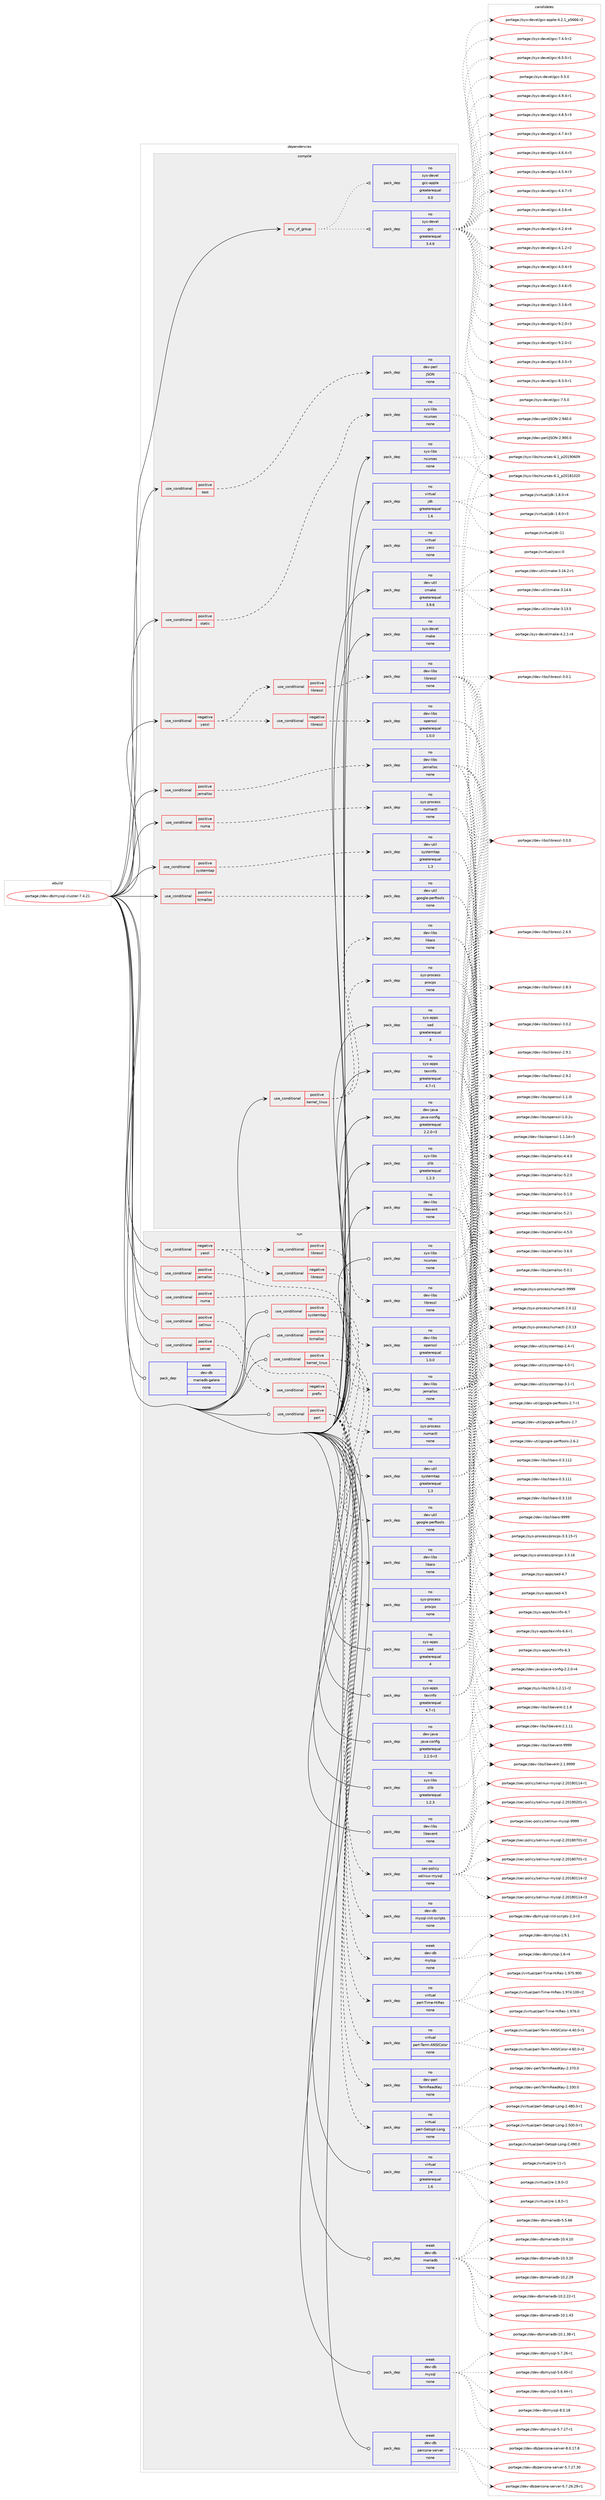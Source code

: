 digraph prolog {

# *************
# Graph options
# *************

newrank=true;
concentrate=true;
compound=true;
graph [rankdir=LR,fontname=Helvetica,fontsize=10,ranksep=1.5];#, ranksep=2.5, nodesep=0.2];
edge  [arrowhead=vee];
node  [fontname=Helvetica,fontsize=10];

# **********
# The ebuild
# **********

subgraph cluster_leftcol {
color=gray;
label=<<i>ebuild</i>>;
id [label="portage://dev-db/mysql-cluster-7.4.21", color=red, width=4, href="../dev-db/mysql-cluster-7.4.21.svg"];
}

# ****************
# The dependencies
# ****************

subgraph cluster_midcol {
color=gray;
label=<<i>dependencies</i>>;
subgraph cluster_compile {
fillcolor="#eeeeee";
style=filled;
label=<<i>compile</i>>;
subgraph any6999 {
dependency581960 [label=<<TABLE BORDER="0" CELLBORDER="1" CELLSPACING="0" CELLPADDING="4"><TR><TD CELLPADDING="10">any_of_group</TD></TR></TABLE>>, shape=none, color=red];subgraph pack436909 {
dependency581961 [label=<<TABLE BORDER="0" CELLBORDER="1" CELLSPACING="0" CELLPADDING="4" WIDTH="220"><TR><TD ROWSPAN="6" CELLPADDING="30">pack_dep</TD></TR><TR><TD WIDTH="110">no</TD></TR><TR><TD>sys-devel</TD></TR><TR><TD>gcc</TD></TR><TR><TD>greaterequal</TD></TR><TR><TD>3.4.6</TD></TR></TABLE>>, shape=none, color=blue];
}
dependency581960:e -> dependency581961:w [weight=20,style="dotted",arrowhead="oinv"];
subgraph pack436910 {
dependency581962 [label=<<TABLE BORDER="0" CELLBORDER="1" CELLSPACING="0" CELLPADDING="4" WIDTH="220"><TR><TD ROWSPAN="6" CELLPADDING="30">pack_dep</TD></TR><TR><TD WIDTH="110">no</TD></TR><TR><TD>sys-devel</TD></TR><TR><TD>gcc-apple</TD></TR><TR><TD>greaterequal</TD></TR><TR><TD>4.0</TD></TR></TABLE>>, shape=none, color=blue];
}
dependency581960:e -> dependency581962:w [weight=20,style="dotted",arrowhead="oinv"];
}
id:e -> dependency581960:w [weight=20,style="solid",arrowhead="vee"];
subgraph cond137811 {
dependency581963 [label=<<TABLE BORDER="0" CELLBORDER="1" CELLSPACING="0" CELLPADDING="4"><TR><TD ROWSPAN="3" CELLPADDING="10">use_conditional</TD></TR><TR><TD>negative</TD></TR><TR><TD>yassl</TD></TR></TABLE>>, shape=none, color=red];
subgraph cond137812 {
dependency581964 [label=<<TABLE BORDER="0" CELLBORDER="1" CELLSPACING="0" CELLPADDING="4"><TR><TD ROWSPAN="3" CELLPADDING="10">use_conditional</TD></TR><TR><TD>negative</TD></TR><TR><TD>libressl</TD></TR></TABLE>>, shape=none, color=red];
subgraph pack436911 {
dependency581965 [label=<<TABLE BORDER="0" CELLBORDER="1" CELLSPACING="0" CELLPADDING="4" WIDTH="220"><TR><TD ROWSPAN="6" CELLPADDING="30">pack_dep</TD></TR><TR><TD WIDTH="110">no</TD></TR><TR><TD>dev-libs</TD></TR><TR><TD>openssl</TD></TR><TR><TD>greaterequal</TD></TR><TR><TD>1.0.0</TD></TR></TABLE>>, shape=none, color=blue];
}
dependency581964:e -> dependency581965:w [weight=20,style="dashed",arrowhead="vee"];
}
dependency581963:e -> dependency581964:w [weight=20,style="dashed",arrowhead="vee"];
subgraph cond137813 {
dependency581966 [label=<<TABLE BORDER="0" CELLBORDER="1" CELLSPACING="0" CELLPADDING="4"><TR><TD ROWSPAN="3" CELLPADDING="10">use_conditional</TD></TR><TR><TD>positive</TD></TR><TR><TD>libressl</TD></TR></TABLE>>, shape=none, color=red];
subgraph pack436912 {
dependency581967 [label=<<TABLE BORDER="0" CELLBORDER="1" CELLSPACING="0" CELLPADDING="4" WIDTH="220"><TR><TD ROWSPAN="6" CELLPADDING="30">pack_dep</TD></TR><TR><TD WIDTH="110">no</TD></TR><TR><TD>dev-libs</TD></TR><TR><TD>libressl</TD></TR><TR><TD>none</TD></TR><TR><TD></TD></TR></TABLE>>, shape=none, color=blue];
}
dependency581966:e -> dependency581967:w [weight=20,style="dashed",arrowhead="vee"];
}
dependency581963:e -> dependency581966:w [weight=20,style="dashed",arrowhead="vee"];
}
id:e -> dependency581963:w [weight=20,style="solid",arrowhead="vee"];
subgraph cond137814 {
dependency581968 [label=<<TABLE BORDER="0" CELLBORDER="1" CELLSPACING="0" CELLPADDING="4"><TR><TD ROWSPAN="3" CELLPADDING="10">use_conditional</TD></TR><TR><TD>positive</TD></TR><TR><TD>jemalloc</TD></TR></TABLE>>, shape=none, color=red];
subgraph pack436913 {
dependency581969 [label=<<TABLE BORDER="0" CELLBORDER="1" CELLSPACING="0" CELLPADDING="4" WIDTH="220"><TR><TD ROWSPAN="6" CELLPADDING="30">pack_dep</TD></TR><TR><TD WIDTH="110">no</TD></TR><TR><TD>dev-libs</TD></TR><TR><TD>jemalloc</TD></TR><TR><TD>none</TD></TR><TR><TD></TD></TR></TABLE>>, shape=none, color=blue];
}
dependency581968:e -> dependency581969:w [weight=20,style="dashed",arrowhead="vee"];
}
id:e -> dependency581968:w [weight=20,style="solid",arrowhead="vee"];
subgraph cond137815 {
dependency581970 [label=<<TABLE BORDER="0" CELLBORDER="1" CELLSPACING="0" CELLPADDING="4"><TR><TD ROWSPAN="3" CELLPADDING="10">use_conditional</TD></TR><TR><TD>positive</TD></TR><TR><TD>kernel_linux</TD></TR></TABLE>>, shape=none, color=red];
subgraph pack436914 {
dependency581971 [label=<<TABLE BORDER="0" CELLBORDER="1" CELLSPACING="0" CELLPADDING="4" WIDTH="220"><TR><TD ROWSPAN="6" CELLPADDING="30">pack_dep</TD></TR><TR><TD WIDTH="110">no</TD></TR><TR><TD>sys-process</TD></TR><TR><TD>procps</TD></TR><TR><TD>none</TD></TR><TR><TD></TD></TR></TABLE>>, shape=none, color=blue];
}
dependency581970:e -> dependency581971:w [weight=20,style="dashed",arrowhead="vee"];
subgraph pack436915 {
dependency581972 [label=<<TABLE BORDER="0" CELLBORDER="1" CELLSPACING="0" CELLPADDING="4" WIDTH="220"><TR><TD ROWSPAN="6" CELLPADDING="30">pack_dep</TD></TR><TR><TD WIDTH="110">no</TD></TR><TR><TD>dev-libs</TD></TR><TR><TD>libaio</TD></TR><TR><TD>none</TD></TR><TR><TD></TD></TR></TABLE>>, shape=none, color=blue];
}
dependency581970:e -> dependency581972:w [weight=20,style="dashed",arrowhead="vee"];
}
id:e -> dependency581970:w [weight=20,style="solid",arrowhead="vee"];
subgraph cond137816 {
dependency581973 [label=<<TABLE BORDER="0" CELLBORDER="1" CELLSPACING="0" CELLPADDING="4"><TR><TD ROWSPAN="3" CELLPADDING="10">use_conditional</TD></TR><TR><TD>positive</TD></TR><TR><TD>numa</TD></TR></TABLE>>, shape=none, color=red];
subgraph pack436916 {
dependency581974 [label=<<TABLE BORDER="0" CELLBORDER="1" CELLSPACING="0" CELLPADDING="4" WIDTH="220"><TR><TD ROWSPAN="6" CELLPADDING="30">pack_dep</TD></TR><TR><TD WIDTH="110">no</TD></TR><TR><TD>sys-process</TD></TR><TR><TD>numactl</TD></TR><TR><TD>none</TD></TR><TR><TD></TD></TR></TABLE>>, shape=none, color=blue];
}
dependency581973:e -> dependency581974:w [weight=20,style="dashed",arrowhead="vee"];
}
id:e -> dependency581973:w [weight=20,style="solid",arrowhead="vee"];
subgraph cond137817 {
dependency581975 [label=<<TABLE BORDER="0" CELLBORDER="1" CELLSPACING="0" CELLPADDING="4"><TR><TD ROWSPAN="3" CELLPADDING="10">use_conditional</TD></TR><TR><TD>positive</TD></TR><TR><TD>static</TD></TR></TABLE>>, shape=none, color=red];
subgraph pack436917 {
dependency581976 [label=<<TABLE BORDER="0" CELLBORDER="1" CELLSPACING="0" CELLPADDING="4" WIDTH="220"><TR><TD ROWSPAN="6" CELLPADDING="30">pack_dep</TD></TR><TR><TD WIDTH="110">no</TD></TR><TR><TD>sys-libs</TD></TR><TR><TD>ncurses</TD></TR><TR><TD>none</TD></TR><TR><TD></TD></TR></TABLE>>, shape=none, color=blue];
}
dependency581975:e -> dependency581976:w [weight=20,style="dashed",arrowhead="vee"];
}
id:e -> dependency581975:w [weight=20,style="solid",arrowhead="vee"];
subgraph cond137818 {
dependency581977 [label=<<TABLE BORDER="0" CELLBORDER="1" CELLSPACING="0" CELLPADDING="4"><TR><TD ROWSPAN="3" CELLPADDING="10">use_conditional</TD></TR><TR><TD>positive</TD></TR><TR><TD>systemtap</TD></TR></TABLE>>, shape=none, color=red];
subgraph pack436918 {
dependency581978 [label=<<TABLE BORDER="0" CELLBORDER="1" CELLSPACING="0" CELLPADDING="4" WIDTH="220"><TR><TD ROWSPAN="6" CELLPADDING="30">pack_dep</TD></TR><TR><TD WIDTH="110">no</TD></TR><TR><TD>dev-util</TD></TR><TR><TD>systemtap</TD></TR><TR><TD>greaterequal</TD></TR><TR><TD>1.3</TD></TR></TABLE>>, shape=none, color=blue];
}
dependency581977:e -> dependency581978:w [weight=20,style="dashed",arrowhead="vee"];
}
id:e -> dependency581977:w [weight=20,style="solid",arrowhead="vee"];
subgraph cond137819 {
dependency581979 [label=<<TABLE BORDER="0" CELLBORDER="1" CELLSPACING="0" CELLPADDING="4"><TR><TD ROWSPAN="3" CELLPADDING="10">use_conditional</TD></TR><TR><TD>positive</TD></TR><TR><TD>tcmalloc</TD></TR></TABLE>>, shape=none, color=red];
subgraph pack436919 {
dependency581980 [label=<<TABLE BORDER="0" CELLBORDER="1" CELLSPACING="0" CELLPADDING="4" WIDTH="220"><TR><TD ROWSPAN="6" CELLPADDING="30">pack_dep</TD></TR><TR><TD WIDTH="110">no</TD></TR><TR><TD>dev-util</TD></TR><TR><TD>google-perftools</TD></TR><TR><TD>none</TD></TR><TR><TD></TD></TR></TABLE>>, shape=none, color=blue];
}
dependency581979:e -> dependency581980:w [weight=20,style="dashed",arrowhead="vee"];
}
id:e -> dependency581979:w [weight=20,style="solid",arrowhead="vee"];
subgraph cond137820 {
dependency581981 [label=<<TABLE BORDER="0" CELLBORDER="1" CELLSPACING="0" CELLPADDING="4"><TR><TD ROWSPAN="3" CELLPADDING="10">use_conditional</TD></TR><TR><TD>positive</TD></TR><TR><TD>test</TD></TR></TABLE>>, shape=none, color=red];
subgraph pack436920 {
dependency581982 [label=<<TABLE BORDER="0" CELLBORDER="1" CELLSPACING="0" CELLPADDING="4" WIDTH="220"><TR><TD ROWSPAN="6" CELLPADDING="30">pack_dep</TD></TR><TR><TD WIDTH="110">no</TD></TR><TR><TD>dev-perl</TD></TR><TR><TD>JSON</TD></TR><TR><TD>none</TD></TR><TR><TD></TD></TR></TABLE>>, shape=none, color=blue];
}
dependency581981:e -> dependency581982:w [weight=20,style="dashed",arrowhead="vee"];
}
id:e -> dependency581981:w [weight=20,style="solid",arrowhead="vee"];
subgraph pack436921 {
dependency581983 [label=<<TABLE BORDER="0" CELLBORDER="1" CELLSPACING="0" CELLPADDING="4" WIDTH="220"><TR><TD ROWSPAN="6" CELLPADDING="30">pack_dep</TD></TR><TR><TD WIDTH="110">no</TD></TR><TR><TD>dev-java</TD></TR><TR><TD>java-config</TD></TR><TR><TD>greaterequal</TD></TR><TR><TD>2.2.0-r3</TD></TR></TABLE>>, shape=none, color=blue];
}
id:e -> dependency581983:w [weight=20,style="solid",arrowhead="vee"];
subgraph pack436922 {
dependency581984 [label=<<TABLE BORDER="0" CELLBORDER="1" CELLSPACING="0" CELLPADDING="4" WIDTH="220"><TR><TD ROWSPAN="6" CELLPADDING="30">pack_dep</TD></TR><TR><TD WIDTH="110">no</TD></TR><TR><TD>dev-libs</TD></TR><TR><TD>libevent</TD></TR><TR><TD>none</TD></TR><TR><TD></TD></TR></TABLE>>, shape=none, color=blue];
}
id:e -> dependency581984:w [weight=20,style="solid",arrowhead="vee"];
subgraph pack436923 {
dependency581985 [label=<<TABLE BORDER="0" CELLBORDER="1" CELLSPACING="0" CELLPADDING="4" WIDTH="220"><TR><TD ROWSPAN="6" CELLPADDING="30">pack_dep</TD></TR><TR><TD WIDTH="110">no</TD></TR><TR><TD>dev-util</TD></TR><TR><TD>cmake</TD></TR><TR><TD>greaterequal</TD></TR><TR><TD>3.9.6</TD></TR></TABLE>>, shape=none, color=blue];
}
id:e -> dependency581985:w [weight=20,style="solid",arrowhead="vee"];
subgraph pack436924 {
dependency581986 [label=<<TABLE BORDER="0" CELLBORDER="1" CELLSPACING="0" CELLPADDING="4" WIDTH="220"><TR><TD ROWSPAN="6" CELLPADDING="30">pack_dep</TD></TR><TR><TD WIDTH="110">no</TD></TR><TR><TD>sys-apps</TD></TR><TR><TD>sed</TD></TR><TR><TD>greaterequal</TD></TR><TR><TD>4</TD></TR></TABLE>>, shape=none, color=blue];
}
id:e -> dependency581986:w [weight=20,style="solid",arrowhead="vee"];
subgraph pack436925 {
dependency581987 [label=<<TABLE BORDER="0" CELLBORDER="1" CELLSPACING="0" CELLPADDING="4" WIDTH="220"><TR><TD ROWSPAN="6" CELLPADDING="30">pack_dep</TD></TR><TR><TD WIDTH="110">no</TD></TR><TR><TD>sys-apps</TD></TR><TR><TD>texinfo</TD></TR><TR><TD>greaterequal</TD></TR><TR><TD>4.7-r1</TD></TR></TABLE>>, shape=none, color=blue];
}
id:e -> dependency581987:w [weight=20,style="solid",arrowhead="vee"];
subgraph pack436926 {
dependency581988 [label=<<TABLE BORDER="0" CELLBORDER="1" CELLSPACING="0" CELLPADDING="4" WIDTH="220"><TR><TD ROWSPAN="6" CELLPADDING="30">pack_dep</TD></TR><TR><TD WIDTH="110">no</TD></TR><TR><TD>sys-devel</TD></TR><TR><TD>make</TD></TR><TR><TD>none</TD></TR><TR><TD></TD></TR></TABLE>>, shape=none, color=blue];
}
id:e -> dependency581988:w [weight=20,style="solid",arrowhead="vee"];
subgraph pack436927 {
dependency581989 [label=<<TABLE BORDER="0" CELLBORDER="1" CELLSPACING="0" CELLPADDING="4" WIDTH="220"><TR><TD ROWSPAN="6" CELLPADDING="30">pack_dep</TD></TR><TR><TD WIDTH="110">no</TD></TR><TR><TD>sys-libs</TD></TR><TR><TD>ncurses</TD></TR><TR><TD>none</TD></TR><TR><TD></TD></TR></TABLE>>, shape=none, color=blue];
}
id:e -> dependency581989:w [weight=20,style="solid",arrowhead="vee"];
subgraph pack436928 {
dependency581990 [label=<<TABLE BORDER="0" CELLBORDER="1" CELLSPACING="0" CELLPADDING="4" WIDTH="220"><TR><TD ROWSPAN="6" CELLPADDING="30">pack_dep</TD></TR><TR><TD WIDTH="110">no</TD></TR><TR><TD>sys-libs</TD></TR><TR><TD>zlib</TD></TR><TR><TD>greaterequal</TD></TR><TR><TD>1.2.3</TD></TR></TABLE>>, shape=none, color=blue];
}
id:e -> dependency581990:w [weight=20,style="solid",arrowhead="vee"];
subgraph pack436929 {
dependency581991 [label=<<TABLE BORDER="0" CELLBORDER="1" CELLSPACING="0" CELLPADDING="4" WIDTH="220"><TR><TD ROWSPAN="6" CELLPADDING="30">pack_dep</TD></TR><TR><TD WIDTH="110">no</TD></TR><TR><TD>virtual</TD></TR><TR><TD>jdk</TD></TR><TR><TD>greaterequal</TD></TR><TR><TD>1.6</TD></TR></TABLE>>, shape=none, color=blue];
}
id:e -> dependency581991:w [weight=20,style="solid",arrowhead="vee"];
subgraph pack436930 {
dependency581992 [label=<<TABLE BORDER="0" CELLBORDER="1" CELLSPACING="0" CELLPADDING="4" WIDTH="220"><TR><TD ROWSPAN="6" CELLPADDING="30">pack_dep</TD></TR><TR><TD WIDTH="110">no</TD></TR><TR><TD>virtual</TD></TR><TR><TD>yacc</TD></TR><TR><TD>none</TD></TR><TR><TD></TD></TR></TABLE>>, shape=none, color=blue];
}
id:e -> dependency581992:w [weight=20,style="solid",arrowhead="vee"];
}
subgraph cluster_compileandrun {
fillcolor="#eeeeee";
style=filled;
label=<<i>compile and run</i>>;
}
subgraph cluster_run {
fillcolor="#eeeeee";
style=filled;
label=<<i>run</i>>;
subgraph cond137821 {
dependency581993 [label=<<TABLE BORDER="0" CELLBORDER="1" CELLSPACING="0" CELLPADDING="4"><TR><TD ROWSPAN="3" CELLPADDING="10">use_conditional</TD></TR><TR><TD>negative</TD></TR><TR><TD>yassl</TD></TR></TABLE>>, shape=none, color=red];
subgraph cond137822 {
dependency581994 [label=<<TABLE BORDER="0" CELLBORDER="1" CELLSPACING="0" CELLPADDING="4"><TR><TD ROWSPAN="3" CELLPADDING="10">use_conditional</TD></TR><TR><TD>negative</TD></TR><TR><TD>libressl</TD></TR></TABLE>>, shape=none, color=red];
subgraph pack436931 {
dependency581995 [label=<<TABLE BORDER="0" CELLBORDER="1" CELLSPACING="0" CELLPADDING="4" WIDTH="220"><TR><TD ROWSPAN="6" CELLPADDING="30">pack_dep</TD></TR><TR><TD WIDTH="110">no</TD></TR><TR><TD>dev-libs</TD></TR><TR><TD>openssl</TD></TR><TR><TD>greaterequal</TD></TR><TR><TD>1.0.0</TD></TR></TABLE>>, shape=none, color=blue];
}
dependency581994:e -> dependency581995:w [weight=20,style="dashed",arrowhead="vee"];
}
dependency581993:e -> dependency581994:w [weight=20,style="dashed",arrowhead="vee"];
subgraph cond137823 {
dependency581996 [label=<<TABLE BORDER="0" CELLBORDER="1" CELLSPACING="0" CELLPADDING="4"><TR><TD ROWSPAN="3" CELLPADDING="10">use_conditional</TD></TR><TR><TD>positive</TD></TR><TR><TD>libressl</TD></TR></TABLE>>, shape=none, color=red];
subgraph pack436932 {
dependency581997 [label=<<TABLE BORDER="0" CELLBORDER="1" CELLSPACING="0" CELLPADDING="4" WIDTH="220"><TR><TD ROWSPAN="6" CELLPADDING="30">pack_dep</TD></TR><TR><TD WIDTH="110">no</TD></TR><TR><TD>dev-libs</TD></TR><TR><TD>libressl</TD></TR><TR><TD>none</TD></TR><TR><TD></TD></TR></TABLE>>, shape=none, color=blue];
}
dependency581996:e -> dependency581997:w [weight=20,style="dashed",arrowhead="vee"];
}
dependency581993:e -> dependency581996:w [weight=20,style="dashed",arrowhead="vee"];
}
id:e -> dependency581993:w [weight=20,style="solid",arrowhead="odot"];
subgraph cond137824 {
dependency581998 [label=<<TABLE BORDER="0" CELLBORDER="1" CELLSPACING="0" CELLPADDING="4"><TR><TD ROWSPAN="3" CELLPADDING="10">use_conditional</TD></TR><TR><TD>positive</TD></TR><TR><TD>jemalloc</TD></TR></TABLE>>, shape=none, color=red];
subgraph pack436933 {
dependency581999 [label=<<TABLE BORDER="0" CELLBORDER="1" CELLSPACING="0" CELLPADDING="4" WIDTH="220"><TR><TD ROWSPAN="6" CELLPADDING="30">pack_dep</TD></TR><TR><TD WIDTH="110">no</TD></TR><TR><TD>dev-libs</TD></TR><TR><TD>jemalloc</TD></TR><TR><TD>none</TD></TR><TR><TD></TD></TR></TABLE>>, shape=none, color=blue];
}
dependency581998:e -> dependency581999:w [weight=20,style="dashed",arrowhead="vee"];
}
id:e -> dependency581998:w [weight=20,style="solid",arrowhead="odot"];
subgraph cond137825 {
dependency582000 [label=<<TABLE BORDER="0" CELLBORDER="1" CELLSPACING="0" CELLPADDING="4"><TR><TD ROWSPAN="3" CELLPADDING="10">use_conditional</TD></TR><TR><TD>positive</TD></TR><TR><TD>kernel_linux</TD></TR></TABLE>>, shape=none, color=red];
subgraph pack436934 {
dependency582001 [label=<<TABLE BORDER="0" CELLBORDER="1" CELLSPACING="0" CELLPADDING="4" WIDTH="220"><TR><TD ROWSPAN="6" CELLPADDING="30">pack_dep</TD></TR><TR><TD WIDTH="110">no</TD></TR><TR><TD>sys-process</TD></TR><TR><TD>procps</TD></TR><TR><TD>none</TD></TR><TR><TD></TD></TR></TABLE>>, shape=none, color=blue];
}
dependency582000:e -> dependency582001:w [weight=20,style="dashed",arrowhead="vee"];
subgraph pack436935 {
dependency582002 [label=<<TABLE BORDER="0" CELLBORDER="1" CELLSPACING="0" CELLPADDING="4" WIDTH="220"><TR><TD ROWSPAN="6" CELLPADDING="30">pack_dep</TD></TR><TR><TD WIDTH="110">no</TD></TR><TR><TD>dev-libs</TD></TR><TR><TD>libaio</TD></TR><TR><TD>none</TD></TR><TR><TD></TD></TR></TABLE>>, shape=none, color=blue];
}
dependency582000:e -> dependency582002:w [weight=20,style="dashed",arrowhead="vee"];
}
id:e -> dependency582000:w [weight=20,style="solid",arrowhead="odot"];
subgraph cond137826 {
dependency582003 [label=<<TABLE BORDER="0" CELLBORDER="1" CELLSPACING="0" CELLPADDING="4"><TR><TD ROWSPAN="3" CELLPADDING="10">use_conditional</TD></TR><TR><TD>positive</TD></TR><TR><TD>numa</TD></TR></TABLE>>, shape=none, color=red];
subgraph pack436936 {
dependency582004 [label=<<TABLE BORDER="0" CELLBORDER="1" CELLSPACING="0" CELLPADDING="4" WIDTH="220"><TR><TD ROWSPAN="6" CELLPADDING="30">pack_dep</TD></TR><TR><TD WIDTH="110">no</TD></TR><TR><TD>sys-process</TD></TR><TR><TD>numactl</TD></TR><TR><TD>none</TD></TR><TR><TD></TD></TR></TABLE>>, shape=none, color=blue];
}
dependency582003:e -> dependency582004:w [weight=20,style="dashed",arrowhead="vee"];
}
id:e -> dependency582003:w [weight=20,style="solid",arrowhead="odot"];
subgraph cond137827 {
dependency582005 [label=<<TABLE BORDER="0" CELLBORDER="1" CELLSPACING="0" CELLPADDING="4"><TR><TD ROWSPAN="3" CELLPADDING="10">use_conditional</TD></TR><TR><TD>positive</TD></TR><TR><TD>perl</TD></TR></TABLE>>, shape=none, color=red];
subgraph pack436937 {
dependency582006 [label=<<TABLE BORDER="0" CELLBORDER="1" CELLSPACING="0" CELLPADDING="4" WIDTH="220"><TR><TD ROWSPAN="6" CELLPADDING="30">pack_dep</TD></TR><TR><TD WIDTH="110">weak</TD></TR><TR><TD>dev-db</TD></TR><TR><TD>mytop</TD></TR><TR><TD>none</TD></TR><TR><TD></TD></TR></TABLE>>, shape=none, color=blue];
}
dependency582005:e -> dependency582006:w [weight=20,style="dashed",arrowhead="vee"];
subgraph pack436938 {
dependency582007 [label=<<TABLE BORDER="0" CELLBORDER="1" CELLSPACING="0" CELLPADDING="4" WIDTH="220"><TR><TD ROWSPAN="6" CELLPADDING="30">pack_dep</TD></TR><TR><TD WIDTH="110">no</TD></TR><TR><TD>virtual</TD></TR><TR><TD>perl-Getopt-Long</TD></TR><TR><TD>none</TD></TR><TR><TD></TD></TR></TABLE>>, shape=none, color=blue];
}
dependency582005:e -> dependency582007:w [weight=20,style="dashed",arrowhead="vee"];
subgraph pack436939 {
dependency582008 [label=<<TABLE BORDER="0" CELLBORDER="1" CELLSPACING="0" CELLPADDING="4" WIDTH="220"><TR><TD ROWSPAN="6" CELLPADDING="30">pack_dep</TD></TR><TR><TD WIDTH="110">no</TD></TR><TR><TD>dev-perl</TD></TR><TR><TD>TermReadKey</TD></TR><TR><TD>none</TD></TR><TR><TD></TD></TR></TABLE>>, shape=none, color=blue];
}
dependency582005:e -> dependency582008:w [weight=20,style="dashed",arrowhead="vee"];
subgraph pack436940 {
dependency582009 [label=<<TABLE BORDER="0" CELLBORDER="1" CELLSPACING="0" CELLPADDING="4" WIDTH="220"><TR><TD ROWSPAN="6" CELLPADDING="30">pack_dep</TD></TR><TR><TD WIDTH="110">no</TD></TR><TR><TD>virtual</TD></TR><TR><TD>perl-Term-ANSIColor</TD></TR><TR><TD>none</TD></TR><TR><TD></TD></TR></TABLE>>, shape=none, color=blue];
}
dependency582005:e -> dependency582009:w [weight=20,style="dashed",arrowhead="vee"];
subgraph pack436941 {
dependency582010 [label=<<TABLE BORDER="0" CELLBORDER="1" CELLSPACING="0" CELLPADDING="4" WIDTH="220"><TR><TD ROWSPAN="6" CELLPADDING="30">pack_dep</TD></TR><TR><TD WIDTH="110">no</TD></TR><TR><TD>virtual</TD></TR><TR><TD>perl-Time-HiRes</TD></TR><TR><TD>none</TD></TR><TR><TD></TD></TR></TABLE>>, shape=none, color=blue];
}
dependency582005:e -> dependency582010:w [weight=20,style="dashed",arrowhead="vee"];
}
id:e -> dependency582005:w [weight=20,style="solid",arrowhead="odot"];
subgraph cond137828 {
dependency582011 [label=<<TABLE BORDER="0" CELLBORDER="1" CELLSPACING="0" CELLPADDING="4"><TR><TD ROWSPAN="3" CELLPADDING="10">use_conditional</TD></TR><TR><TD>positive</TD></TR><TR><TD>selinux</TD></TR></TABLE>>, shape=none, color=red];
subgraph pack436942 {
dependency582012 [label=<<TABLE BORDER="0" CELLBORDER="1" CELLSPACING="0" CELLPADDING="4" WIDTH="220"><TR><TD ROWSPAN="6" CELLPADDING="30">pack_dep</TD></TR><TR><TD WIDTH="110">no</TD></TR><TR><TD>sec-policy</TD></TR><TR><TD>selinux-mysql</TD></TR><TR><TD>none</TD></TR><TR><TD></TD></TR></TABLE>>, shape=none, color=blue];
}
dependency582011:e -> dependency582012:w [weight=20,style="dashed",arrowhead="vee"];
}
id:e -> dependency582011:w [weight=20,style="solid",arrowhead="odot"];
subgraph cond137829 {
dependency582013 [label=<<TABLE BORDER="0" CELLBORDER="1" CELLSPACING="0" CELLPADDING="4"><TR><TD ROWSPAN="3" CELLPADDING="10">use_conditional</TD></TR><TR><TD>positive</TD></TR><TR><TD>server</TD></TR></TABLE>>, shape=none, color=red];
subgraph cond137830 {
dependency582014 [label=<<TABLE BORDER="0" CELLBORDER="1" CELLSPACING="0" CELLPADDING="4"><TR><TD ROWSPAN="3" CELLPADDING="10">use_conditional</TD></TR><TR><TD>negative</TD></TR><TR><TD>prefix</TD></TR></TABLE>>, shape=none, color=red];
subgraph pack436943 {
dependency582015 [label=<<TABLE BORDER="0" CELLBORDER="1" CELLSPACING="0" CELLPADDING="4" WIDTH="220"><TR><TD ROWSPAN="6" CELLPADDING="30">pack_dep</TD></TR><TR><TD WIDTH="110">no</TD></TR><TR><TD>dev-db</TD></TR><TR><TD>mysql-init-scripts</TD></TR><TR><TD>none</TD></TR><TR><TD></TD></TR></TABLE>>, shape=none, color=blue];
}
dependency582014:e -> dependency582015:w [weight=20,style="dashed",arrowhead="vee"];
}
dependency582013:e -> dependency582014:w [weight=20,style="dashed",arrowhead="vee"];
}
id:e -> dependency582013:w [weight=20,style="solid",arrowhead="odot"];
subgraph cond137831 {
dependency582016 [label=<<TABLE BORDER="0" CELLBORDER="1" CELLSPACING="0" CELLPADDING="4"><TR><TD ROWSPAN="3" CELLPADDING="10">use_conditional</TD></TR><TR><TD>positive</TD></TR><TR><TD>systemtap</TD></TR></TABLE>>, shape=none, color=red];
subgraph pack436944 {
dependency582017 [label=<<TABLE BORDER="0" CELLBORDER="1" CELLSPACING="0" CELLPADDING="4" WIDTH="220"><TR><TD ROWSPAN="6" CELLPADDING="30">pack_dep</TD></TR><TR><TD WIDTH="110">no</TD></TR><TR><TD>dev-util</TD></TR><TR><TD>systemtap</TD></TR><TR><TD>greaterequal</TD></TR><TR><TD>1.3</TD></TR></TABLE>>, shape=none, color=blue];
}
dependency582016:e -> dependency582017:w [weight=20,style="dashed",arrowhead="vee"];
}
id:e -> dependency582016:w [weight=20,style="solid",arrowhead="odot"];
subgraph cond137832 {
dependency582018 [label=<<TABLE BORDER="0" CELLBORDER="1" CELLSPACING="0" CELLPADDING="4"><TR><TD ROWSPAN="3" CELLPADDING="10">use_conditional</TD></TR><TR><TD>positive</TD></TR><TR><TD>tcmalloc</TD></TR></TABLE>>, shape=none, color=red];
subgraph pack436945 {
dependency582019 [label=<<TABLE BORDER="0" CELLBORDER="1" CELLSPACING="0" CELLPADDING="4" WIDTH="220"><TR><TD ROWSPAN="6" CELLPADDING="30">pack_dep</TD></TR><TR><TD WIDTH="110">no</TD></TR><TR><TD>dev-util</TD></TR><TR><TD>google-perftools</TD></TR><TR><TD>none</TD></TR><TR><TD></TD></TR></TABLE>>, shape=none, color=blue];
}
dependency582018:e -> dependency582019:w [weight=20,style="dashed",arrowhead="vee"];
}
id:e -> dependency582018:w [weight=20,style="solid",arrowhead="odot"];
subgraph pack436946 {
dependency582020 [label=<<TABLE BORDER="0" CELLBORDER="1" CELLSPACING="0" CELLPADDING="4" WIDTH="220"><TR><TD ROWSPAN="6" CELLPADDING="30">pack_dep</TD></TR><TR><TD WIDTH="110">no</TD></TR><TR><TD>dev-java</TD></TR><TR><TD>java-config</TD></TR><TR><TD>greaterequal</TD></TR><TR><TD>2.2.0-r3</TD></TR></TABLE>>, shape=none, color=blue];
}
id:e -> dependency582020:w [weight=20,style="solid",arrowhead="odot"];
subgraph pack436947 {
dependency582021 [label=<<TABLE BORDER="0" CELLBORDER="1" CELLSPACING="0" CELLPADDING="4" WIDTH="220"><TR><TD ROWSPAN="6" CELLPADDING="30">pack_dep</TD></TR><TR><TD WIDTH="110">no</TD></TR><TR><TD>dev-libs</TD></TR><TR><TD>libevent</TD></TR><TR><TD>none</TD></TR><TR><TD></TD></TR></TABLE>>, shape=none, color=blue];
}
id:e -> dependency582021:w [weight=20,style="solid",arrowhead="odot"];
subgraph pack436948 {
dependency582022 [label=<<TABLE BORDER="0" CELLBORDER="1" CELLSPACING="0" CELLPADDING="4" WIDTH="220"><TR><TD ROWSPAN="6" CELLPADDING="30">pack_dep</TD></TR><TR><TD WIDTH="110">no</TD></TR><TR><TD>sys-apps</TD></TR><TR><TD>sed</TD></TR><TR><TD>greaterequal</TD></TR><TR><TD>4</TD></TR></TABLE>>, shape=none, color=blue];
}
id:e -> dependency582022:w [weight=20,style="solid",arrowhead="odot"];
subgraph pack436949 {
dependency582023 [label=<<TABLE BORDER="0" CELLBORDER="1" CELLSPACING="0" CELLPADDING="4" WIDTH="220"><TR><TD ROWSPAN="6" CELLPADDING="30">pack_dep</TD></TR><TR><TD WIDTH="110">no</TD></TR><TR><TD>sys-apps</TD></TR><TR><TD>texinfo</TD></TR><TR><TD>greaterequal</TD></TR><TR><TD>4.7-r1</TD></TR></TABLE>>, shape=none, color=blue];
}
id:e -> dependency582023:w [weight=20,style="solid",arrowhead="odot"];
subgraph pack436950 {
dependency582024 [label=<<TABLE BORDER="0" CELLBORDER="1" CELLSPACING="0" CELLPADDING="4" WIDTH="220"><TR><TD ROWSPAN="6" CELLPADDING="30">pack_dep</TD></TR><TR><TD WIDTH="110">no</TD></TR><TR><TD>sys-libs</TD></TR><TR><TD>ncurses</TD></TR><TR><TD>none</TD></TR><TR><TD></TD></TR></TABLE>>, shape=none, color=blue];
}
id:e -> dependency582024:w [weight=20,style="solid",arrowhead="odot"];
subgraph pack436951 {
dependency582025 [label=<<TABLE BORDER="0" CELLBORDER="1" CELLSPACING="0" CELLPADDING="4" WIDTH="220"><TR><TD ROWSPAN="6" CELLPADDING="30">pack_dep</TD></TR><TR><TD WIDTH="110">no</TD></TR><TR><TD>sys-libs</TD></TR><TR><TD>zlib</TD></TR><TR><TD>greaterequal</TD></TR><TR><TD>1.2.3</TD></TR></TABLE>>, shape=none, color=blue];
}
id:e -> dependency582025:w [weight=20,style="solid",arrowhead="odot"];
subgraph pack436952 {
dependency582026 [label=<<TABLE BORDER="0" CELLBORDER="1" CELLSPACING="0" CELLPADDING="4" WIDTH="220"><TR><TD ROWSPAN="6" CELLPADDING="30">pack_dep</TD></TR><TR><TD WIDTH="110">no</TD></TR><TR><TD>virtual</TD></TR><TR><TD>jre</TD></TR><TR><TD>greaterequal</TD></TR><TR><TD>1.6</TD></TR></TABLE>>, shape=none, color=blue];
}
id:e -> dependency582026:w [weight=20,style="solid",arrowhead="odot"];
subgraph pack436953 {
dependency582027 [label=<<TABLE BORDER="0" CELLBORDER="1" CELLSPACING="0" CELLPADDING="4" WIDTH="220"><TR><TD ROWSPAN="6" CELLPADDING="30">pack_dep</TD></TR><TR><TD WIDTH="110">weak</TD></TR><TR><TD>dev-db</TD></TR><TR><TD>mariadb</TD></TR><TR><TD>none</TD></TR><TR><TD></TD></TR></TABLE>>, shape=none, color=blue];
}
id:e -> dependency582027:w [weight=20,style="solid",arrowhead="odot"];
subgraph pack436954 {
dependency582028 [label=<<TABLE BORDER="0" CELLBORDER="1" CELLSPACING="0" CELLPADDING="4" WIDTH="220"><TR><TD ROWSPAN="6" CELLPADDING="30">pack_dep</TD></TR><TR><TD WIDTH="110">weak</TD></TR><TR><TD>dev-db</TD></TR><TR><TD>mariadb-galera</TD></TR><TR><TD>none</TD></TR><TR><TD></TD></TR></TABLE>>, shape=none, color=blue];
}
id:e -> dependency582028:w [weight=20,style="solid",arrowhead="odot"];
subgraph pack436955 {
dependency582029 [label=<<TABLE BORDER="0" CELLBORDER="1" CELLSPACING="0" CELLPADDING="4" WIDTH="220"><TR><TD ROWSPAN="6" CELLPADDING="30">pack_dep</TD></TR><TR><TD WIDTH="110">weak</TD></TR><TR><TD>dev-db</TD></TR><TR><TD>mysql</TD></TR><TR><TD>none</TD></TR><TR><TD></TD></TR></TABLE>>, shape=none, color=blue];
}
id:e -> dependency582029:w [weight=20,style="solid",arrowhead="odot"];
subgraph pack436956 {
dependency582030 [label=<<TABLE BORDER="0" CELLBORDER="1" CELLSPACING="0" CELLPADDING="4" WIDTH="220"><TR><TD ROWSPAN="6" CELLPADDING="30">pack_dep</TD></TR><TR><TD WIDTH="110">weak</TD></TR><TR><TD>dev-db</TD></TR><TR><TD>percona-server</TD></TR><TR><TD>none</TD></TR><TR><TD></TD></TR></TABLE>>, shape=none, color=blue];
}
id:e -> dependency582030:w [weight=20,style="solid",arrowhead="odot"];
}
}

# **************
# The candidates
# **************

subgraph cluster_choices {
rank=same;
color=gray;
label=<<i>candidates</i>>;

subgraph choice436909 {
color=black;
nodesep=1;
choice115121115451001011181011084710399994557465046484511451 [label="portage://sys-devel/gcc-9.2.0-r3", color=red, width=4,href="../sys-devel/gcc-9.2.0-r3.svg"];
choice115121115451001011181011084710399994557465046484511450 [label="portage://sys-devel/gcc-9.2.0-r2", color=red, width=4,href="../sys-devel/gcc-9.2.0-r2.svg"];
choice115121115451001011181011084710399994556465146484511451 [label="portage://sys-devel/gcc-8.3.0-r3", color=red, width=4,href="../sys-devel/gcc-8.3.0-r3.svg"];
choice115121115451001011181011084710399994556465146484511449 [label="portage://sys-devel/gcc-8.3.0-r1", color=red, width=4,href="../sys-devel/gcc-8.3.0-r1.svg"];
choice11512111545100101118101108471039999455546534648 [label="portage://sys-devel/gcc-7.5.0", color=red, width=4,href="../sys-devel/gcc-7.5.0.svg"];
choice115121115451001011181011084710399994555465246484511450 [label="portage://sys-devel/gcc-7.4.0-r2", color=red, width=4,href="../sys-devel/gcc-7.4.0-r2.svg"];
choice115121115451001011181011084710399994554465346484511449 [label="portage://sys-devel/gcc-6.5.0-r1", color=red, width=4,href="../sys-devel/gcc-6.5.0-r1.svg"];
choice11512111545100101118101108471039999455346534648 [label="portage://sys-devel/gcc-5.5.0", color=red, width=4,href="../sys-devel/gcc-5.5.0.svg"];
choice115121115451001011181011084710399994552465746524511449 [label="portage://sys-devel/gcc-4.9.4-r1", color=red, width=4,href="../sys-devel/gcc-4.9.4-r1.svg"];
choice115121115451001011181011084710399994552465646534511451 [label="portage://sys-devel/gcc-4.8.5-r3", color=red, width=4,href="../sys-devel/gcc-4.8.5-r3.svg"];
choice115121115451001011181011084710399994552465546524511451 [label="portage://sys-devel/gcc-4.7.4-r3", color=red, width=4,href="../sys-devel/gcc-4.7.4-r3.svg"];
choice115121115451001011181011084710399994552465446524511451 [label="portage://sys-devel/gcc-4.6.4-r3", color=red, width=4,href="../sys-devel/gcc-4.6.4-r3.svg"];
choice115121115451001011181011084710399994552465346524511451 [label="portage://sys-devel/gcc-4.5.4-r3", color=red, width=4,href="../sys-devel/gcc-4.5.4-r3.svg"];
choice115121115451001011181011084710399994552465246554511451 [label="portage://sys-devel/gcc-4.4.7-r3", color=red, width=4,href="../sys-devel/gcc-4.4.7-r3.svg"];
choice115121115451001011181011084710399994552465146544511452 [label="portage://sys-devel/gcc-4.3.6-r4", color=red, width=4,href="../sys-devel/gcc-4.3.6-r4.svg"];
choice115121115451001011181011084710399994552465046524511452 [label="portage://sys-devel/gcc-4.2.4-r4", color=red, width=4,href="../sys-devel/gcc-4.2.4-r4.svg"];
choice115121115451001011181011084710399994552464946504511450 [label="portage://sys-devel/gcc-4.1.2-r2", color=red, width=4,href="../sys-devel/gcc-4.1.2-r2.svg"];
choice115121115451001011181011084710399994552464846524511451 [label="portage://sys-devel/gcc-4.0.4-r3", color=red, width=4,href="../sys-devel/gcc-4.0.4-r3.svg"];
choice115121115451001011181011084710399994551465246544511453 [label="portage://sys-devel/gcc-3.4.6-r5", color=red, width=4,href="../sys-devel/gcc-3.4.6-r5.svg"];
choice115121115451001011181011084710399994551465146544511453 [label="portage://sys-devel/gcc-3.3.6-r5", color=red, width=4,href="../sys-devel/gcc-3.3.6-r5.svg"];
dependency581961:e -> choice115121115451001011181011084710399994557465046484511451:w [style=dotted,weight="100"];
dependency581961:e -> choice115121115451001011181011084710399994557465046484511450:w [style=dotted,weight="100"];
dependency581961:e -> choice115121115451001011181011084710399994556465146484511451:w [style=dotted,weight="100"];
dependency581961:e -> choice115121115451001011181011084710399994556465146484511449:w [style=dotted,weight="100"];
dependency581961:e -> choice11512111545100101118101108471039999455546534648:w [style=dotted,weight="100"];
dependency581961:e -> choice115121115451001011181011084710399994555465246484511450:w [style=dotted,weight="100"];
dependency581961:e -> choice115121115451001011181011084710399994554465346484511449:w [style=dotted,weight="100"];
dependency581961:e -> choice11512111545100101118101108471039999455346534648:w [style=dotted,weight="100"];
dependency581961:e -> choice115121115451001011181011084710399994552465746524511449:w [style=dotted,weight="100"];
dependency581961:e -> choice115121115451001011181011084710399994552465646534511451:w [style=dotted,weight="100"];
dependency581961:e -> choice115121115451001011181011084710399994552465546524511451:w [style=dotted,weight="100"];
dependency581961:e -> choice115121115451001011181011084710399994552465446524511451:w [style=dotted,weight="100"];
dependency581961:e -> choice115121115451001011181011084710399994552465346524511451:w [style=dotted,weight="100"];
dependency581961:e -> choice115121115451001011181011084710399994552465246554511451:w [style=dotted,weight="100"];
dependency581961:e -> choice115121115451001011181011084710399994552465146544511452:w [style=dotted,weight="100"];
dependency581961:e -> choice115121115451001011181011084710399994552465046524511452:w [style=dotted,weight="100"];
dependency581961:e -> choice115121115451001011181011084710399994552464946504511450:w [style=dotted,weight="100"];
dependency581961:e -> choice115121115451001011181011084710399994552464846524511451:w [style=dotted,weight="100"];
dependency581961:e -> choice115121115451001011181011084710399994551465246544511453:w [style=dotted,weight="100"];
dependency581961:e -> choice115121115451001011181011084710399994551465146544511453:w [style=dotted,weight="100"];
}
subgraph choice436910 {
color=black;
nodesep=1;
choice11512111545100101118101108471039999459711211210810145524650464995112535454544511450 [label="portage://sys-devel/gcc-apple-4.2.1_p5666-r2", color=red, width=4,href="../sys-devel/gcc-apple-4.2.1_p5666-r2.svg"];
dependency581962:e -> choice11512111545100101118101108471039999459711211210810145524650464995112535454544511450:w [style=dotted,weight="100"];
}
subgraph choice436911 {
color=black;
nodesep=1;
choice1001011184510810598115471111121011101151151084549464946491004511451 [label="portage://dev-libs/openssl-1.1.1d-r3", color=red, width=4,href="../dev-libs/openssl-1.1.1d-r3.svg"];
choice100101118451081059811547111112101110115115108454946494648108 [label="portage://dev-libs/openssl-1.1.0l", color=red, width=4,href="../dev-libs/openssl-1.1.0l.svg"];
choice100101118451081059811547111112101110115115108454946484650117 [label="portage://dev-libs/openssl-1.0.2u", color=red, width=4,href="../dev-libs/openssl-1.0.2u.svg"];
dependency581965:e -> choice1001011184510810598115471111121011101151151084549464946491004511451:w [style=dotted,weight="100"];
dependency581965:e -> choice100101118451081059811547111112101110115115108454946494648108:w [style=dotted,weight="100"];
dependency581965:e -> choice100101118451081059811547111112101110115115108454946484650117:w [style=dotted,weight="100"];
}
subgraph choice436912 {
color=black;
nodesep=1;
choice10010111845108105981154710810598114101115115108455146484650 [label="portage://dev-libs/libressl-3.0.2", color=red, width=4,href="../dev-libs/libressl-3.0.2.svg"];
choice10010111845108105981154710810598114101115115108455146484649 [label="portage://dev-libs/libressl-3.0.1", color=red, width=4,href="../dev-libs/libressl-3.0.1.svg"];
choice10010111845108105981154710810598114101115115108455146484648 [label="portage://dev-libs/libressl-3.0.0", color=red, width=4,href="../dev-libs/libressl-3.0.0.svg"];
choice10010111845108105981154710810598114101115115108455046574650 [label="portage://dev-libs/libressl-2.9.2", color=red, width=4,href="../dev-libs/libressl-2.9.2.svg"];
choice10010111845108105981154710810598114101115115108455046574649 [label="portage://dev-libs/libressl-2.9.1", color=red, width=4,href="../dev-libs/libressl-2.9.1.svg"];
choice10010111845108105981154710810598114101115115108455046564651 [label="portage://dev-libs/libressl-2.8.3", color=red, width=4,href="../dev-libs/libressl-2.8.3.svg"];
choice10010111845108105981154710810598114101115115108455046544653 [label="portage://dev-libs/libressl-2.6.5", color=red, width=4,href="../dev-libs/libressl-2.6.5.svg"];
dependency581967:e -> choice10010111845108105981154710810598114101115115108455146484650:w [style=dotted,weight="100"];
dependency581967:e -> choice10010111845108105981154710810598114101115115108455146484649:w [style=dotted,weight="100"];
dependency581967:e -> choice10010111845108105981154710810598114101115115108455146484648:w [style=dotted,weight="100"];
dependency581967:e -> choice10010111845108105981154710810598114101115115108455046574650:w [style=dotted,weight="100"];
dependency581967:e -> choice10010111845108105981154710810598114101115115108455046574649:w [style=dotted,weight="100"];
dependency581967:e -> choice10010111845108105981154710810598114101115115108455046564651:w [style=dotted,weight="100"];
dependency581967:e -> choice10010111845108105981154710810598114101115115108455046544653:w [style=dotted,weight="100"];
}
subgraph choice436913 {
color=black;
nodesep=1;
choice1001011184510810598115471061011099710810811199455346504649 [label="portage://dev-libs/jemalloc-5.2.1", color=red, width=4,href="../dev-libs/jemalloc-5.2.1.svg"];
choice1001011184510810598115471061011099710810811199455346504648 [label="portage://dev-libs/jemalloc-5.2.0", color=red, width=4,href="../dev-libs/jemalloc-5.2.0.svg"];
choice1001011184510810598115471061011099710810811199455346494648 [label="portage://dev-libs/jemalloc-5.1.0", color=red, width=4,href="../dev-libs/jemalloc-5.1.0.svg"];
choice1001011184510810598115471061011099710810811199455346484649 [label="portage://dev-libs/jemalloc-5.0.1", color=red, width=4,href="../dev-libs/jemalloc-5.0.1.svg"];
choice1001011184510810598115471061011099710810811199455246534648 [label="portage://dev-libs/jemalloc-4.5.0", color=red, width=4,href="../dev-libs/jemalloc-4.5.0.svg"];
choice1001011184510810598115471061011099710810811199455246524648 [label="portage://dev-libs/jemalloc-4.4.0", color=red, width=4,href="../dev-libs/jemalloc-4.4.0.svg"];
choice1001011184510810598115471061011099710810811199455146544648 [label="portage://dev-libs/jemalloc-3.6.0", color=red, width=4,href="../dev-libs/jemalloc-3.6.0.svg"];
dependency581969:e -> choice1001011184510810598115471061011099710810811199455346504649:w [style=dotted,weight="100"];
dependency581969:e -> choice1001011184510810598115471061011099710810811199455346504648:w [style=dotted,weight="100"];
dependency581969:e -> choice1001011184510810598115471061011099710810811199455346494648:w [style=dotted,weight="100"];
dependency581969:e -> choice1001011184510810598115471061011099710810811199455346484649:w [style=dotted,weight="100"];
dependency581969:e -> choice1001011184510810598115471061011099710810811199455246534648:w [style=dotted,weight="100"];
dependency581969:e -> choice1001011184510810598115471061011099710810811199455246524648:w [style=dotted,weight="100"];
dependency581969:e -> choice1001011184510810598115471061011099710810811199455146544648:w [style=dotted,weight="100"];
}
subgraph choice436914 {
color=black;
nodesep=1;
choice1151211154511211411199101115115471121141119911211545514651464954 [label="portage://sys-process/procps-3.3.16", color=red, width=4,href="../sys-process/procps-3.3.16.svg"];
choice11512111545112114111991011151154711211411199112115455146514649534511449 [label="portage://sys-process/procps-3.3.15-r1", color=red, width=4,href="../sys-process/procps-3.3.15-r1.svg"];
dependency581971:e -> choice1151211154511211411199101115115471121141119911211545514651464954:w [style=dotted,weight="100"];
dependency581971:e -> choice11512111545112114111991011151154711211411199112115455146514649534511449:w [style=dotted,weight="100"];
}
subgraph choice436915 {
color=black;
nodesep=1;
choice10010111845108105981154710810598971051114557575757 [label="portage://dev-libs/libaio-9999", color=red, width=4,href="../dev-libs/libaio-9999.svg"];
choice10010111845108105981154710810598971051114548465146494950 [label="portage://dev-libs/libaio-0.3.112", color=red, width=4,href="../dev-libs/libaio-0.3.112.svg"];
choice10010111845108105981154710810598971051114548465146494949 [label="portage://dev-libs/libaio-0.3.111", color=red, width=4,href="../dev-libs/libaio-0.3.111.svg"];
choice10010111845108105981154710810598971051114548465146494948 [label="portage://dev-libs/libaio-0.3.110", color=red, width=4,href="../dev-libs/libaio-0.3.110.svg"];
dependency581972:e -> choice10010111845108105981154710810598971051114557575757:w [style=dotted,weight="100"];
dependency581972:e -> choice10010111845108105981154710810598971051114548465146494950:w [style=dotted,weight="100"];
dependency581972:e -> choice10010111845108105981154710810598971051114548465146494949:w [style=dotted,weight="100"];
dependency581972:e -> choice10010111845108105981154710810598971051114548465146494948:w [style=dotted,weight="100"];
}
subgraph choice436916 {
color=black;
nodesep=1;
choice11512111545112114111991011151154711011710997991161084557575757 [label="portage://sys-process/numactl-9999", color=red, width=4,href="../sys-process/numactl-9999.svg"];
choice115121115451121141119910111511547110117109979911610845504648464951 [label="portage://sys-process/numactl-2.0.13", color=red, width=4,href="../sys-process/numactl-2.0.13.svg"];
choice115121115451121141119910111511547110117109979911610845504648464950 [label="portage://sys-process/numactl-2.0.12", color=red, width=4,href="../sys-process/numactl-2.0.12.svg"];
dependency581974:e -> choice11512111545112114111991011151154711011710997991161084557575757:w [style=dotted,weight="100"];
dependency581974:e -> choice115121115451121141119910111511547110117109979911610845504648464951:w [style=dotted,weight="100"];
dependency581974:e -> choice115121115451121141119910111511547110117109979911610845504648464950:w [style=dotted,weight="100"];
}
subgraph choice436917 {
color=black;
nodesep=1;
choice1151211154510810598115471109911711411510111545544649951125048495748544857 [label="portage://sys-libs/ncurses-6.1_p20190609", color=red, width=4,href="../sys-libs/ncurses-6.1_p20190609.svg"];
choice1151211154510810598115471109911711411510111545544649951125048495649485048 [label="portage://sys-libs/ncurses-6.1_p20181020", color=red, width=4,href="../sys-libs/ncurses-6.1_p20181020.svg"];
dependency581976:e -> choice1151211154510810598115471109911711411510111545544649951125048495748544857:w [style=dotted,weight="100"];
dependency581976:e -> choice1151211154510810598115471109911711411510111545544649951125048495649485048:w [style=dotted,weight="100"];
}
subgraph choice436918 {
color=black;
nodesep=1;
choice100101118451171161051084711512111511610110911697112455246484511449 [label="portage://dev-util/systemtap-4.0-r1", color=red, width=4,href="../dev-util/systemtap-4.0-r1.svg"];
choice100101118451171161051084711512111511610110911697112455146494511449 [label="portage://dev-util/systemtap-3.1-r1", color=red, width=4,href="../dev-util/systemtap-3.1-r1.svg"];
choice100101118451171161051084711512111511610110911697112455046524511449 [label="portage://dev-util/systemtap-2.4-r1", color=red, width=4,href="../dev-util/systemtap-2.4-r1.svg"];
dependency581978:e -> choice100101118451171161051084711512111511610110911697112455246484511449:w [style=dotted,weight="100"];
dependency581978:e -> choice100101118451171161051084711512111511610110911697112455146494511449:w [style=dotted,weight="100"];
dependency581978:e -> choice100101118451171161051084711512111511610110911697112455046524511449:w [style=dotted,weight="100"];
}
subgraph choice436919 {
color=black;
nodesep=1;
choice100101118451171161051084710311111110310810145112101114102116111111108115455046554511449 [label="portage://dev-util/google-perftools-2.7-r1", color=red, width=4,href="../dev-util/google-perftools-2.7-r1.svg"];
choice10010111845117116105108471031111111031081014511210111410211611111110811545504655 [label="portage://dev-util/google-perftools-2.7", color=red, width=4,href="../dev-util/google-perftools-2.7.svg"];
choice100101118451171161051084710311111110310810145112101114102116111111108115455046544650 [label="portage://dev-util/google-perftools-2.6.2", color=red, width=4,href="../dev-util/google-perftools-2.6.2.svg"];
dependency581980:e -> choice100101118451171161051084710311111110310810145112101114102116111111108115455046554511449:w [style=dotted,weight="100"];
dependency581980:e -> choice10010111845117116105108471031111111031081014511210111410211611111110811545504655:w [style=dotted,weight="100"];
dependency581980:e -> choice100101118451171161051084710311111110310810145112101114102116111111108115455046544650:w [style=dotted,weight="100"];
}
subgraph choice436920 {
color=black;
nodesep=1;
choice1001011184511210111410847748379784550465752484648 [label="portage://dev-perl/JSON-2.940.0", color=red, width=4,href="../dev-perl/JSON-2.940.0.svg"];
choice1001011184511210111410847748379784550465748484648 [label="portage://dev-perl/JSON-2.900.0", color=red, width=4,href="../dev-perl/JSON-2.900.0.svg"];
dependency581982:e -> choice1001011184511210111410847748379784550465752484648:w [style=dotted,weight="100"];
dependency581982:e -> choice1001011184511210111410847748379784550465748484648:w [style=dotted,weight="100"];
}
subgraph choice436921 {
color=black;
nodesep=1;
choice10010111845106971189747106971189745991111101021051034550465046484511452 [label="portage://dev-java/java-config-2.2.0-r4", color=red, width=4,href="../dev-java/java-config-2.2.0-r4.svg"];
dependency581983:e -> choice10010111845106971189747106971189745991111101021051034550465046484511452:w [style=dotted,weight="100"];
}
subgraph choice436922 {
color=black;
nodesep=1;
choice100101118451081059811547108105981011181011101164557575757 [label="portage://dev-libs/libevent-9999", color=red, width=4,href="../dev-libs/libevent-9999.svg"];
choice10010111845108105981154710810598101118101110116455046494657575757 [label="portage://dev-libs/libevent-2.1.9999", color=red, width=4,href="../dev-libs/libevent-2.1.9999.svg"];
choice10010111845108105981154710810598101118101110116455046494656 [label="portage://dev-libs/libevent-2.1.8", color=red, width=4,href="../dev-libs/libevent-2.1.8.svg"];
choice1001011184510810598115471081059810111810111011645504649464949 [label="portage://dev-libs/libevent-2.1.11", color=red, width=4,href="../dev-libs/libevent-2.1.11.svg"];
dependency581984:e -> choice100101118451081059811547108105981011181011101164557575757:w [style=dotted,weight="100"];
dependency581984:e -> choice10010111845108105981154710810598101118101110116455046494657575757:w [style=dotted,weight="100"];
dependency581984:e -> choice10010111845108105981154710810598101118101110116455046494656:w [style=dotted,weight="100"];
dependency581984:e -> choice1001011184510810598115471081059810111810111011645504649464949:w [style=dotted,weight="100"];
}
subgraph choice436923 {
color=black;
nodesep=1;
choice10010111845117116105108479910997107101455146495446504511449 [label="portage://dev-util/cmake-3.16.2-r1", color=red, width=4,href="../dev-util/cmake-3.16.2-r1.svg"];
choice1001011184511711610510847991099710710145514649524654 [label="portage://dev-util/cmake-3.14.6", color=red, width=4,href="../dev-util/cmake-3.14.6.svg"];
choice1001011184511711610510847991099710710145514649514653 [label="portage://dev-util/cmake-3.13.5", color=red, width=4,href="../dev-util/cmake-3.13.5.svg"];
dependency581985:e -> choice10010111845117116105108479910997107101455146495446504511449:w [style=dotted,weight="100"];
dependency581985:e -> choice1001011184511711610510847991099710710145514649524654:w [style=dotted,weight="100"];
dependency581985:e -> choice1001011184511711610510847991099710710145514649514653:w [style=dotted,weight="100"];
}
subgraph choice436924 {
color=black;
nodesep=1;
choice11512111545971121121154711510110045524655 [label="portage://sys-apps/sed-4.7", color=red, width=4,href="../sys-apps/sed-4.7.svg"];
choice11512111545971121121154711510110045524653 [label="portage://sys-apps/sed-4.5", color=red, width=4,href="../sys-apps/sed-4.5.svg"];
dependency581986:e -> choice11512111545971121121154711510110045524655:w [style=dotted,weight="100"];
dependency581986:e -> choice11512111545971121121154711510110045524653:w [style=dotted,weight="100"];
}
subgraph choice436925 {
color=black;
nodesep=1;
choice11512111545971121121154711610112010511010211145544655 [label="portage://sys-apps/texinfo-6.7", color=red, width=4,href="../sys-apps/texinfo-6.7.svg"];
choice115121115459711211211547116101120105110102111455446544511449 [label="portage://sys-apps/texinfo-6.6-r1", color=red, width=4,href="../sys-apps/texinfo-6.6-r1.svg"];
choice11512111545971121121154711610112010511010211145544651 [label="portage://sys-apps/texinfo-6.3", color=red, width=4,href="../sys-apps/texinfo-6.3.svg"];
dependency581987:e -> choice11512111545971121121154711610112010511010211145544655:w [style=dotted,weight="100"];
dependency581987:e -> choice115121115459711211211547116101120105110102111455446544511449:w [style=dotted,weight="100"];
dependency581987:e -> choice11512111545971121121154711610112010511010211145544651:w [style=dotted,weight="100"];
}
subgraph choice436926 {
color=black;
nodesep=1;
choice1151211154510010111810110847109971071014552465046494511452 [label="portage://sys-devel/make-4.2.1-r4", color=red, width=4,href="../sys-devel/make-4.2.1-r4.svg"];
dependency581988:e -> choice1151211154510010111810110847109971071014552465046494511452:w [style=dotted,weight="100"];
}
subgraph choice436927 {
color=black;
nodesep=1;
choice1151211154510810598115471109911711411510111545544649951125048495748544857 [label="portage://sys-libs/ncurses-6.1_p20190609", color=red, width=4,href="../sys-libs/ncurses-6.1_p20190609.svg"];
choice1151211154510810598115471109911711411510111545544649951125048495649485048 [label="portage://sys-libs/ncurses-6.1_p20181020", color=red, width=4,href="../sys-libs/ncurses-6.1_p20181020.svg"];
dependency581989:e -> choice1151211154510810598115471109911711411510111545544649951125048495748544857:w [style=dotted,weight="100"];
dependency581989:e -> choice1151211154510810598115471109911711411510111545544649951125048495649485048:w [style=dotted,weight="100"];
}
subgraph choice436928 {
color=black;
nodesep=1;
choice11512111545108105981154712210810598454946504649494511450 [label="portage://sys-libs/zlib-1.2.11-r2", color=red, width=4,href="../sys-libs/zlib-1.2.11-r2.svg"];
dependency581990:e -> choice11512111545108105981154712210810598454946504649494511450:w [style=dotted,weight="100"];
}
subgraph choice436929 {
color=black;
nodesep=1;
choice1181051141161179710847106100107454949 [label="portage://virtual/jdk-11", color=red, width=4,href="../virtual/jdk-11.svg"];
choice11810511411611797108471061001074549465646484511452 [label="portage://virtual/jdk-1.8.0-r4", color=red, width=4,href="../virtual/jdk-1.8.0-r4.svg"];
choice11810511411611797108471061001074549465646484511451 [label="portage://virtual/jdk-1.8.0-r3", color=red, width=4,href="../virtual/jdk-1.8.0-r3.svg"];
dependency581991:e -> choice1181051141161179710847106100107454949:w [style=dotted,weight="100"];
dependency581991:e -> choice11810511411611797108471061001074549465646484511452:w [style=dotted,weight="100"];
dependency581991:e -> choice11810511411611797108471061001074549465646484511451:w [style=dotted,weight="100"];
}
subgraph choice436930 {
color=black;
nodesep=1;
choice11810511411611797108471219799994548 [label="portage://virtual/yacc-0", color=red, width=4,href="../virtual/yacc-0.svg"];
dependency581992:e -> choice11810511411611797108471219799994548:w [style=dotted,weight="100"];
}
subgraph choice436931 {
color=black;
nodesep=1;
choice1001011184510810598115471111121011101151151084549464946491004511451 [label="portage://dev-libs/openssl-1.1.1d-r3", color=red, width=4,href="../dev-libs/openssl-1.1.1d-r3.svg"];
choice100101118451081059811547111112101110115115108454946494648108 [label="portage://dev-libs/openssl-1.1.0l", color=red, width=4,href="../dev-libs/openssl-1.1.0l.svg"];
choice100101118451081059811547111112101110115115108454946484650117 [label="portage://dev-libs/openssl-1.0.2u", color=red, width=4,href="../dev-libs/openssl-1.0.2u.svg"];
dependency581995:e -> choice1001011184510810598115471111121011101151151084549464946491004511451:w [style=dotted,weight="100"];
dependency581995:e -> choice100101118451081059811547111112101110115115108454946494648108:w [style=dotted,weight="100"];
dependency581995:e -> choice100101118451081059811547111112101110115115108454946484650117:w [style=dotted,weight="100"];
}
subgraph choice436932 {
color=black;
nodesep=1;
choice10010111845108105981154710810598114101115115108455146484650 [label="portage://dev-libs/libressl-3.0.2", color=red, width=4,href="../dev-libs/libressl-3.0.2.svg"];
choice10010111845108105981154710810598114101115115108455146484649 [label="portage://dev-libs/libressl-3.0.1", color=red, width=4,href="../dev-libs/libressl-3.0.1.svg"];
choice10010111845108105981154710810598114101115115108455146484648 [label="portage://dev-libs/libressl-3.0.0", color=red, width=4,href="../dev-libs/libressl-3.0.0.svg"];
choice10010111845108105981154710810598114101115115108455046574650 [label="portage://dev-libs/libressl-2.9.2", color=red, width=4,href="../dev-libs/libressl-2.9.2.svg"];
choice10010111845108105981154710810598114101115115108455046574649 [label="portage://dev-libs/libressl-2.9.1", color=red, width=4,href="../dev-libs/libressl-2.9.1.svg"];
choice10010111845108105981154710810598114101115115108455046564651 [label="portage://dev-libs/libressl-2.8.3", color=red, width=4,href="../dev-libs/libressl-2.8.3.svg"];
choice10010111845108105981154710810598114101115115108455046544653 [label="portage://dev-libs/libressl-2.6.5", color=red, width=4,href="../dev-libs/libressl-2.6.5.svg"];
dependency581997:e -> choice10010111845108105981154710810598114101115115108455146484650:w [style=dotted,weight="100"];
dependency581997:e -> choice10010111845108105981154710810598114101115115108455146484649:w [style=dotted,weight="100"];
dependency581997:e -> choice10010111845108105981154710810598114101115115108455146484648:w [style=dotted,weight="100"];
dependency581997:e -> choice10010111845108105981154710810598114101115115108455046574650:w [style=dotted,weight="100"];
dependency581997:e -> choice10010111845108105981154710810598114101115115108455046574649:w [style=dotted,weight="100"];
dependency581997:e -> choice10010111845108105981154710810598114101115115108455046564651:w [style=dotted,weight="100"];
dependency581997:e -> choice10010111845108105981154710810598114101115115108455046544653:w [style=dotted,weight="100"];
}
subgraph choice436933 {
color=black;
nodesep=1;
choice1001011184510810598115471061011099710810811199455346504649 [label="portage://dev-libs/jemalloc-5.2.1", color=red, width=4,href="../dev-libs/jemalloc-5.2.1.svg"];
choice1001011184510810598115471061011099710810811199455346504648 [label="portage://dev-libs/jemalloc-5.2.0", color=red, width=4,href="../dev-libs/jemalloc-5.2.0.svg"];
choice1001011184510810598115471061011099710810811199455346494648 [label="portage://dev-libs/jemalloc-5.1.0", color=red, width=4,href="../dev-libs/jemalloc-5.1.0.svg"];
choice1001011184510810598115471061011099710810811199455346484649 [label="portage://dev-libs/jemalloc-5.0.1", color=red, width=4,href="../dev-libs/jemalloc-5.0.1.svg"];
choice1001011184510810598115471061011099710810811199455246534648 [label="portage://dev-libs/jemalloc-4.5.0", color=red, width=4,href="../dev-libs/jemalloc-4.5.0.svg"];
choice1001011184510810598115471061011099710810811199455246524648 [label="portage://dev-libs/jemalloc-4.4.0", color=red, width=4,href="../dev-libs/jemalloc-4.4.0.svg"];
choice1001011184510810598115471061011099710810811199455146544648 [label="portage://dev-libs/jemalloc-3.6.0", color=red, width=4,href="../dev-libs/jemalloc-3.6.0.svg"];
dependency581999:e -> choice1001011184510810598115471061011099710810811199455346504649:w [style=dotted,weight="100"];
dependency581999:e -> choice1001011184510810598115471061011099710810811199455346504648:w [style=dotted,weight="100"];
dependency581999:e -> choice1001011184510810598115471061011099710810811199455346494648:w [style=dotted,weight="100"];
dependency581999:e -> choice1001011184510810598115471061011099710810811199455346484649:w [style=dotted,weight="100"];
dependency581999:e -> choice1001011184510810598115471061011099710810811199455246534648:w [style=dotted,weight="100"];
dependency581999:e -> choice1001011184510810598115471061011099710810811199455246524648:w [style=dotted,weight="100"];
dependency581999:e -> choice1001011184510810598115471061011099710810811199455146544648:w [style=dotted,weight="100"];
}
subgraph choice436934 {
color=black;
nodesep=1;
choice1151211154511211411199101115115471121141119911211545514651464954 [label="portage://sys-process/procps-3.3.16", color=red, width=4,href="../sys-process/procps-3.3.16.svg"];
choice11512111545112114111991011151154711211411199112115455146514649534511449 [label="portage://sys-process/procps-3.3.15-r1", color=red, width=4,href="../sys-process/procps-3.3.15-r1.svg"];
dependency582001:e -> choice1151211154511211411199101115115471121141119911211545514651464954:w [style=dotted,weight="100"];
dependency582001:e -> choice11512111545112114111991011151154711211411199112115455146514649534511449:w [style=dotted,weight="100"];
}
subgraph choice436935 {
color=black;
nodesep=1;
choice10010111845108105981154710810598971051114557575757 [label="portage://dev-libs/libaio-9999", color=red, width=4,href="../dev-libs/libaio-9999.svg"];
choice10010111845108105981154710810598971051114548465146494950 [label="portage://dev-libs/libaio-0.3.112", color=red, width=4,href="../dev-libs/libaio-0.3.112.svg"];
choice10010111845108105981154710810598971051114548465146494949 [label="portage://dev-libs/libaio-0.3.111", color=red, width=4,href="../dev-libs/libaio-0.3.111.svg"];
choice10010111845108105981154710810598971051114548465146494948 [label="portage://dev-libs/libaio-0.3.110", color=red, width=4,href="../dev-libs/libaio-0.3.110.svg"];
dependency582002:e -> choice10010111845108105981154710810598971051114557575757:w [style=dotted,weight="100"];
dependency582002:e -> choice10010111845108105981154710810598971051114548465146494950:w [style=dotted,weight="100"];
dependency582002:e -> choice10010111845108105981154710810598971051114548465146494949:w [style=dotted,weight="100"];
dependency582002:e -> choice10010111845108105981154710810598971051114548465146494948:w [style=dotted,weight="100"];
}
subgraph choice436936 {
color=black;
nodesep=1;
choice11512111545112114111991011151154711011710997991161084557575757 [label="portage://sys-process/numactl-9999", color=red, width=4,href="../sys-process/numactl-9999.svg"];
choice115121115451121141119910111511547110117109979911610845504648464951 [label="portage://sys-process/numactl-2.0.13", color=red, width=4,href="../sys-process/numactl-2.0.13.svg"];
choice115121115451121141119910111511547110117109979911610845504648464950 [label="portage://sys-process/numactl-2.0.12", color=red, width=4,href="../sys-process/numactl-2.0.12.svg"];
dependency582004:e -> choice11512111545112114111991011151154711011710997991161084557575757:w [style=dotted,weight="100"];
dependency582004:e -> choice115121115451121141119910111511547110117109979911610845504648464951:w [style=dotted,weight="100"];
dependency582004:e -> choice115121115451121141119910111511547110117109979911610845504648464950:w [style=dotted,weight="100"];
}
subgraph choice436937 {
color=black;
nodesep=1;
choice100101118451009847109121116111112454946574649 [label="portage://dev-db/mytop-1.9.1", color=red, width=4,href="../dev-db/mytop-1.9.1.svg"];
choice100101118451009847109121116111112454946544511452 [label="portage://dev-db/mytop-1.6-r4", color=red, width=4,href="../dev-db/mytop-1.6-r4.svg"];
dependency582006:e -> choice100101118451009847109121116111112454946574649:w [style=dotted,weight="100"];
dependency582006:e -> choice100101118451009847109121116111112454946544511452:w [style=dotted,weight="100"];
}
subgraph choice436938 {
color=black;
nodesep=1;
choice11810511411611797108471121011141084571101116111112116457611111010345504653484846484511449 [label="portage://virtual/perl-Getopt-Long-2.500.0-r1", color=red, width=4,href="../virtual/perl-Getopt-Long-2.500.0-r1.svg"];
choice1181051141161179710847112101114108457110111611111211645761111101034550465257484648 [label="portage://virtual/perl-Getopt-Long-2.490.0", color=red, width=4,href="../virtual/perl-Getopt-Long-2.490.0.svg"];
choice11810511411611797108471121011141084571101116111112116457611111010345504652564846484511449 [label="portage://virtual/perl-Getopt-Long-2.480.0-r1", color=red, width=4,href="../virtual/perl-Getopt-Long-2.480.0-r1.svg"];
dependency582007:e -> choice11810511411611797108471121011141084571101116111112116457611111010345504653484846484511449:w [style=dotted,weight="100"];
dependency582007:e -> choice1181051141161179710847112101114108457110111611111211645761111101034550465257484648:w [style=dotted,weight="100"];
dependency582007:e -> choice11810511411611797108471121011141084571101116111112116457611111010345504652564846484511449:w [style=dotted,weight="100"];
}
subgraph choice436939 {
color=black;
nodesep=1;
choice1001011184511210111410847841011141098210197100751011214550465155484648 [label="portage://dev-perl/TermReadKey-2.370.0", color=red, width=4,href="../dev-perl/TermReadKey-2.370.0.svg"];
choice1001011184511210111410847841011141098210197100751011214550465151484648 [label="portage://dev-perl/TermReadKey-2.330.0", color=red, width=4,href="../dev-perl/TermReadKey-2.330.0.svg"];
dependency582008:e -> choice1001011184511210111410847841011141098210197100751011214550465155484648:w [style=dotted,weight="100"];
dependency582008:e -> choice1001011184511210111410847841011141098210197100751011214550465151484648:w [style=dotted,weight="100"];
}
subgraph choice436940 {
color=black;
nodesep=1;
choice11810511411611797108471121011141084584101114109456578837367111108111114455246544846484511450 [label="portage://virtual/perl-Term-ANSIColor-4.60.0-r2", color=red, width=4,href="../virtual/perl-Term-ANSIColor-4.60.0-r2.svg"];
choice11810511411611797108471121011141084584101114109456578837367111108111114455246524846484511449 [label="portage://virtual/perl-Term-ANSIColor-4.40.0-r1", color=red, width=4,href="../virtual/perl-Term-ANSIColor-4.40.0-r1.svg"];
dependency582009:e -> choice11810511411611797108471121011141084584101114109456578837367111108111114455246544846484511450:w [style=dotted,weight="100"];
dependency582009:e -> choice11810511411611797108471121011141084584101114109456578837367111108111114455246524846484511449:w [style=dotted,weight="100"];
}
subgraph choice436941 {
color=black;
nodesep=1;
choice118105114116117971084711210111410845841051091014572105821011154549465755544648 [label="portage://virtual/perl-Time-HiRes-1.976.0", color=red, width=4,href="../virtual/perl-Time-HiRes-1.976.0.svg"];
choice1181051141161179710847112101114108458410510910145721058210111545494657555346574848 [label="portage://virtual/perl-Time-HiRes-1.975.900", color=red, width=4,href="../virtual/perl-Time-HiRes-1.975.900.svg"];
choice11810511411611797108471121011141084584105109101457210582101115454946575552464948484511450 [label="portage://virtual/perl-Time-HiRes-1.974.100-r2", color=red, width=4,href="../virtual/perl-Time-HiRes-1.974.100-r2.svg"];
dependency582010:e -> choice118105114116117971084711210111410845841051091014572105821011154549465755544648:w [style=dotted,weight="100"];
dependency582010:e -> choice1181051141161179710847112101114108458410510910145721058210111545494657555346574848:w [style=dotted,weight="100"];
dependency582010:e -> choice11810511411611797108471121011141084584105109101457210582101115454946575552464948484511450:w [style=dotted,weight="100"];
}
subgraph choice436942 {
color=black;
nodesep=1;
choice11510199451121111081059912147115101108105110117120451091211151131084557575757 [label="portage://sec-policy/selinux-mysql-9999", color=red, width=4,href="../sec-policy/selinux-mysql-9999.svg"];
choice115101994511211110810599121471151011081051101171204510912111511310845504650484957485048494511449 [label="portage://sec-policy/selinux-mysql-2.20190201-r1", color=red, width=4,href="../sec-policy/selinux-mysql-2.20190201-r1.svg"];
choice115101994511211110810599121471151011081051101171204510912111511310845504650484956485548494511450 [label="portage://sec-policy/selinux-mysql-2.20180701-r2", color=red, width=4,href="../sec-policy/selinux-mysql-2.20180701-r2.svg"];
choice115101994511211110810599121471151011081051101171204510912111511310845504650484956485548494511449 [label="portage://sec-policy/selinux-mysql-2.20180701-r1", color=red, width=4,href="../sec-policy/selinux-mysql-2.20180701-r1.svg"];
choice115101994511211110810599121471151011081051101171204510912111511310845504650484956484949524511451 [label="portage://sec-policy/selinux-mysql-2.20180114-r3", color=red, width=4,href="../sec-policy/selinux-mysql-2.20180114-r3.svg"];
choice115101994511211110810599121471151011081051101171204510912111511310845504650484956484949524511450 [label="portage://sec-policy/selinux-mysql-2.20180114-r2", color=red, width=4,href="../sec-policy/selinux-mysql-2.20180114-r2.svg"];
choice115101994511211110810599121471151011081051101171204510912111511310845504650484956484949524511449 [label="portage://sec-policy/selinux-mysql-2.20180114-r1", color=red, width=4,href="../sec-policy/selinux-mysql-2.20180114-r1.svg"];
dependency582012:e -> choice11510199451121111081059912147115101108105110117120451091211151131084557575757:w [style=dotted,weight="100"];
dependency582012:e -> choice115101994511211110810599121471151011081051101171204510912111511310845504650484957485048494511449:w [style=dotted,weight="100"];
dependency582012:e -> choice115101994511211110810599121471151011081051101171204510912111511310845504650484956485548494511450:w [style=dotted,weight="100"];
dependency582012:e -> choice115101994511211110810599121471151011081051101171204510912111511310845504650484956485548494511449:w [style=dotted,weight="100"];
dependency582012:e -> choice115101994511211110810599121471151011081051101171204510912111511310845504650484956484949524511451:w [style=dotted,weight="100"];
dependency582012:e -> choice115101994511211110810599121471151011081051101171204510912111511310845504650484956484949524511450:w [style=dotted,weight="100"];
dependency582012:e -> choice115101994511211110810599121471151011081051101171204510912111511310845504650484956484949524511449:w [style=dotted,weight="100"];
}
subgraph choice436943 {
color=black;
nodesep=1;
choice100101118451009847109121115113108451051101051164511599114105112116115455046514511451 [label="portage://dev-db/mysql-init-scripts-2.3-r3", color=red, width=4,href="../dev-db/mysql-init-scripts-2.3-r3.svg"];
dependency582015:e -> choice100101118451009847109121115113108451051101051164511599114105112116115455046514511451:w [style=dotted,weight="100"];
}
subgraph choice436944 {
color=black;
nodesep=1;
choice100101118451171161051084711512111511610110911697112455246484511449 [label="portage://dev-util/systemtap-4.0-r1", color=red, width=4,href="../dev-util/systemtap-4.0-r1.svg"];
choice100101118451171161051084711512111511610110911697112455146494511449 [label="portage://dev-util/systemtap-3.1-r1", color=red, width=4,href="../dev-util/systemtap-3.1-r1.svg"];
choice100101118451171161051084711512111511610110911697112455046524511449 [label="portage://dev-util/systemtap-2.4-r1", color=red, width=4,href="../dev-util/systemtap-2.4-r1.svg"];
dependency582017:e -> choice100101118451171161051084711512111511610110911697112455246484511449:w [style=dotted,weight="100"];
dependency582017:e -> choice100101118451171161051084711512111511610110911697112455146494511449:w [style=dotted,weight="100"];
dependency582017:e -> choice100101118451171161051084711512111511610110911697112455046524511449:w [style=dotted,weight="100"];
}
subgraph choice436945 {
color=black;
nodesep=1;
choice100101118451171161051084710311111110310810145112101114102116111111108115455046554511449 [label="portage://dev-util/google-perftools-2.7-r1", color=red, width=4,href="../dev-util/google-perftools-2.7-r1.svg"];
choice10010111845117116105108471031111111031081014511210111410211611111110811545504655 [label="portage://dev-util/google-perftools-2.7", color=red, width=4,href="../dev-util/google-perftools-2.7.svg"];
choice100101118451171161051084710311111110310810145112101114102116111111108115455046544650 [label="portage://dev-util/google-perftools-2.6.2", color=red, width=4,href="../dev-util/google-perftools-2.6.2.svg"];
dependency582019:e -> choice100101118451171161051084710311111110310810145112101114102116111111108115455046554511449:w [style=dotted,weight="100"];
dependency582019:e -> choice10010111845117116105108471031111111031081014511210111410211611111110811545504655:w [style=dotted,weight="100"];
dependency582019:e -> choice100101118451171161051084710311111110310810145112101114102116111111108115455046544650:w [style=dotted,weight="100"];
}
subgraph choice436946 {
color=black;
nodesep=1;
choice10010111845106971189747106971189745991111101021051034550465046484511452 [label="portage://dev-java/java-config-2.2.0-r4", color=red, width=4,href="../dev-java/java-config-2.2.0-r4.svg"];
dependency582020:e -> choice10010111845106971189747106971189745991111101021051034550465046484511452:w [style=dotted,weight="100"];
}
subgraph choice436947 {
color=black;
nodesep=1;
choice100101118451081059811547108105981011181011101164557575757 [label="portage://dev-libs/libevent-9999", color=red, width=4,href="../dev-libs/libevent-9999.svg"];
choice10010111845108105981154710810598101118101110116455046494657575757 [label="portage://dev-libs/libevent-2.1.9999", color=red, width=4,href="../dev-libs/libevent-2.1.9999.svg"];
choice10010111845108105981154710810598101118101110116455046494656 [label="portage://dev-libs/libevent-2.1.8", color=red, width=4,href="../dev-libs/libevent-2.1.8.svg"];
choice1001011184510810598115471081059810111810111011645504649464949 [label="portage://dev-libs/libevent-2.1.11", color=red, width=4,href="../dev-libs/libevent-2.1.11.svg"];
dependency582021:e -> choice100101118451081059811547108105981011181011101164557575757:w [style=dotted,weight="100"];
dependency582021:e -> choice10010111845108105981154710810598101118101110116455046494657575757:w [style=dotted,weight="100"];
dependency582021:e -> choice10010111845108105981154710810598101118101110116455046494656:w [style=dotted,weight="100"];
dependency582021:e -> choice1001011184510810598115471081059810111810111011645504649464949:w [style=dotted,weight="100"];
}
subgraph choice436948 {
color=black;
nodesep=1;
choice11512111545971121121154711510110045524655 [label="portage://sys-apps/sed-4.7", color=red, width=4,href="../sys-apps/sed-4.7.svg"];
choice11512111545971121121154711510110045524653 [label="portage://sys-apps/sed-4.5", color=red, width=4,href="../sys-apps/sed-4.5.svg"];
dependency582022:e -> choice11512111545971121121154711510110045524655:w [style=dotted,weight="100"];
dependency582022:e -> choice11512111545971121121154711510110045524653:w [style=dotted,weight="100"];
}
subgraph choice436949 {
color=black;
nodesep=1;
choice11512111545971121121154711610112010511010211145544655 [label="portage://sys-apps/texinfo-6.7", color=red, width=4,href="../sys-apps/texinfo-6.7.svg"];
choice115121115459711211211547116101120105110102111455446544511449 [label="portage://sys-apps/texinfo-6.6-r1", color=red, width=4,href="../sys-apps/texinfo-6.6-r1.svg"];
choice11512111545971121121154711610112010511010211145544651 [label="portage://sys-apps/texinfo-6.3", color=red, width=4,href="../sys-apps/texinfo-6.3.svg"];
dependency582023:e -> choice11512111545971121121154711610112010511010211145544655:w [style=dotted,weight="100"];
dependency582023:e -> choice115121115459711211211547116101120105110102111455446544511449:w [style=dotted,weight="100"];
dependency582023:e -> choice11512111545971121121154711610112010511010211145544651:w [style=dotted,weight="100"];
}
subgraph choice436950 {
color=black;
nodesep=1;
choice1151211154510810598115471109911711411510111545544649951125048495748544857 [label="portage://sys-libs/ncurses-6.1_p20190609", color=red, width=4,href="../sys-libs/ncurses-6.1_p20190609.svg"];
choice1151211154510810598115471109911711411510111545544649951125048495649485048 [label="portage://sys-libs/ncurses-6.1_p20181020", color=red, width=4,href="../sys-libs/ncurses-6.1_p20181020.svg"];
dependency582024:e -> choice1151211154510810598115471109911711411510111545544649951125048495748544857:w [style=dotted,weight="100"];
dependency582024:e -> choice1151211154510810598115471109911711411510111545544649951125048495649485048:w [style=dotted,weight="100"];
}
subgraph choice436951 {
color=black;
nodesep=1;
choice11512111545108105981154712210810598454946504649494511450 [label="portage://sys-libs/zlib-1.2.11-r2", color=red, width=4,href="../sys-libs/zlib-1.2.11-r2.svg"];
dependency582025:e -> choice11512111545108105981154712210810598454946504649494511450:w [style=dotted,weight="100"];
}
subgraph choice436952 {
color=black;
nodesep=1;
choice11810511411611797108471061141014549494511449 [label="portage://virtual/jre-11-r1", color=red, width=4,href="../virtual/jre-11-r1.svg"];
choice11810511411611797108471061141014549465646484511450 [label="portage://virtual/jre-1.8.0-r2", color=red, width=4,href="../virtual/jre-1.8.0-r2.svg"];
choice11810511411611797108471061141014549465646484511449 [label="portage://virtual/jre-1.8.0-r1", color=red, width=4,href="../virtual/jre-1.8.0-r1.svg"];
dependency582026:e -> choice11810511411611797108471061141014549494511449:w [style=dotted,weight="100"];
dependency582026:e -> choice11810511411611797108471061141014549465646484511450:w [style=dotted,weight="100"];
dependency582026:e -> choice11810511411611797108471061141014549465646484511449:w [style=dotted,weight="100"];
}
subgraph choice436953 {
color=black;
nodesep=1;
choice10010111845100984710997114105971009845534653465454 [label="portage://dev-db/mariadb-5.5.66", color=red, width=4,href="../dev-db/mariadb-5.5.66.svg"];
choice1001011184510098471099711410597100984549484652464948 [label="portage://dev-db/mariadb-10.4.10", color=red, width=4,href="../dev-db/mariadb-10.4.10.svg"];
choice1001011184510098471099711410597100984549484651465048 [label="portage://dev-db/mariadb-10.3.20", color=red, width=4,href="../dev-db/mariadb-10.3.20.svg"];
choice1001011184510098471099711410597100984549484650465057 [label="portage://dev-db/mariadb-10.2.29", color=red, width=4,href="../dev-db/mariadb-10.2.29.svg"];
choice10010111845100984710997114105971009845494846504650504511449 [label="portage://dev-db/mariadb-10.2.22-r1", color=red, width=4,href="../dev-db/mariadb-10.2.22-r1.svg"];
choice1001011184510098471099711410597100984549484649465251 [label="portage://dev-db/mariadb-10.1.43", color=red, width=4,href="../dev-db/mariadb-10.1.43.svg"];
choice10010111845100984710997114105971009845494846494651564511449 [label="portage://dev-db/mariadb-10.1.38-r1", color=red, width=4,href="../dev-db/mariadb-10.1.38-r1.svg"];
dependency582027:e -> choice10010111845100984710997114105971009845534653465454:w [style=dotted,weight="100"];
dependency582027:e -> choice1001011184510098471099711410597100984549484652464948:w [style=dotted,weight="100"];
dependency582027:e -> choice1001011184510098471099711410597100984549484651465048:w [style=dotted,weight="100"];
dependency582027:e -> choice1001011184510098471099711410597100984549484650465057:w [style=dotted,weight="100"];
dependency582027:e -> choice10010111845100984710997114105971009845494846504650504511449:w [style=dotted,weight="100"];
dependency582027:e -> choice1001011184510098471099711410597100984549484649465251:w [style=dotted,weight="100"];
dependency582027:e -> choice10010111845100984710997114105971009845494846494651564511449:w [style=dotted,weight="100"];
}
subgraph choice436954 {
color=black;
nodesep=1;
}
subgraph choice436955 {
color=black;
nodesep=1;
choice10010111845100984710912111511310845564648464956 [label="portage://dev-db/mysql-8.0.18", color=red, width=4,href="../dev-db/mysql-8.0.18.svg"];
choice100101118451009847109121115113108455346554650554511449 [label="portage://dev-db/mysql-5.7.27-r1", color=red, width=4,href="../dev-db/mysql-5.7.27-r1.svg"];
choice100101118451009847109121115113108455346554650544511449 [label="portage://dev-db/mysql-5.7.26-r1", color=red, width=4,href="../dev-db/mysql-5.7.26-r1.svg"];
choice100101118451009847109121115113108455346544652534511450 [label="portage://dev-db/mysql-5.6.45-r2", color=red, width=4,href="../dev-db/mysql-5.6.45-r2.svg"];
choice100101118451009847109121115113108455346544652524511449 [label="portage://dev-db/mysql-5.6.44-r1", color=red, width=4,href="../dev-db/mysql-5.6.44-r1.svg"];
dependency582029:e -> choice10010111845100984710912111511310845564648464956:w [style=dotted,weight="100"];
dependency582029:e -> choice100101118451009847109121115113108455346554650554511449:w [style=dotted,weight="100"];
dependency582029:e -> choice100101118451009847109121115113108455346554650544511449:w [style=dotted,weight="100"];
dependency582029:e -> choice100101118451009847109121115113108455346544652534511450:w [style=dotted,weight="100"];
dependency582029:e -> choice100101118451009847109121115113108455346544652524511449:w [style=dotted,weight="100"];
}
subgraph choice436956 {
color=black;
nodesep=1;
choice100101118451009847112101114991111109745115101114118101114455646484649554656 [label="portage://dev-db/percona-server-8.0.17.8", color=red, width=4,href="../dev-db/percona-server-8.0.17.8.svg"];
choice10010111845100984711210111499111110974511510111411810111445534655465055465148 [label="portage://dev-db/percona-server-5.7.27.30", color=red, width=4,href="../dev-db/percona-server-5.7.27.30.svg"];
choice100101118451009847112101114991111109745115101114118101114455346554650544650574511449 [label="portage://dev-db/percona-server-5.7.26.29-r1", color=red, width=4,href="../dev-db/percona-server-5.7.26.29-r1.svg"];
dependency582030:e -> choice100101118451009847112101114991111109745115101114118101114455646484649554656:w [style=dotted,weight="100"];
dependency582030:e -> choice10010111845100984711210111499111110974511510111411810111445534655465055465148:w [style=dotted,weight="100"];
dependency582030:e -> choice100101118451009847112101114991111109745115101114118101114455346554650544650574511449:w [style=dotted,weight="100"];
}
}

}
